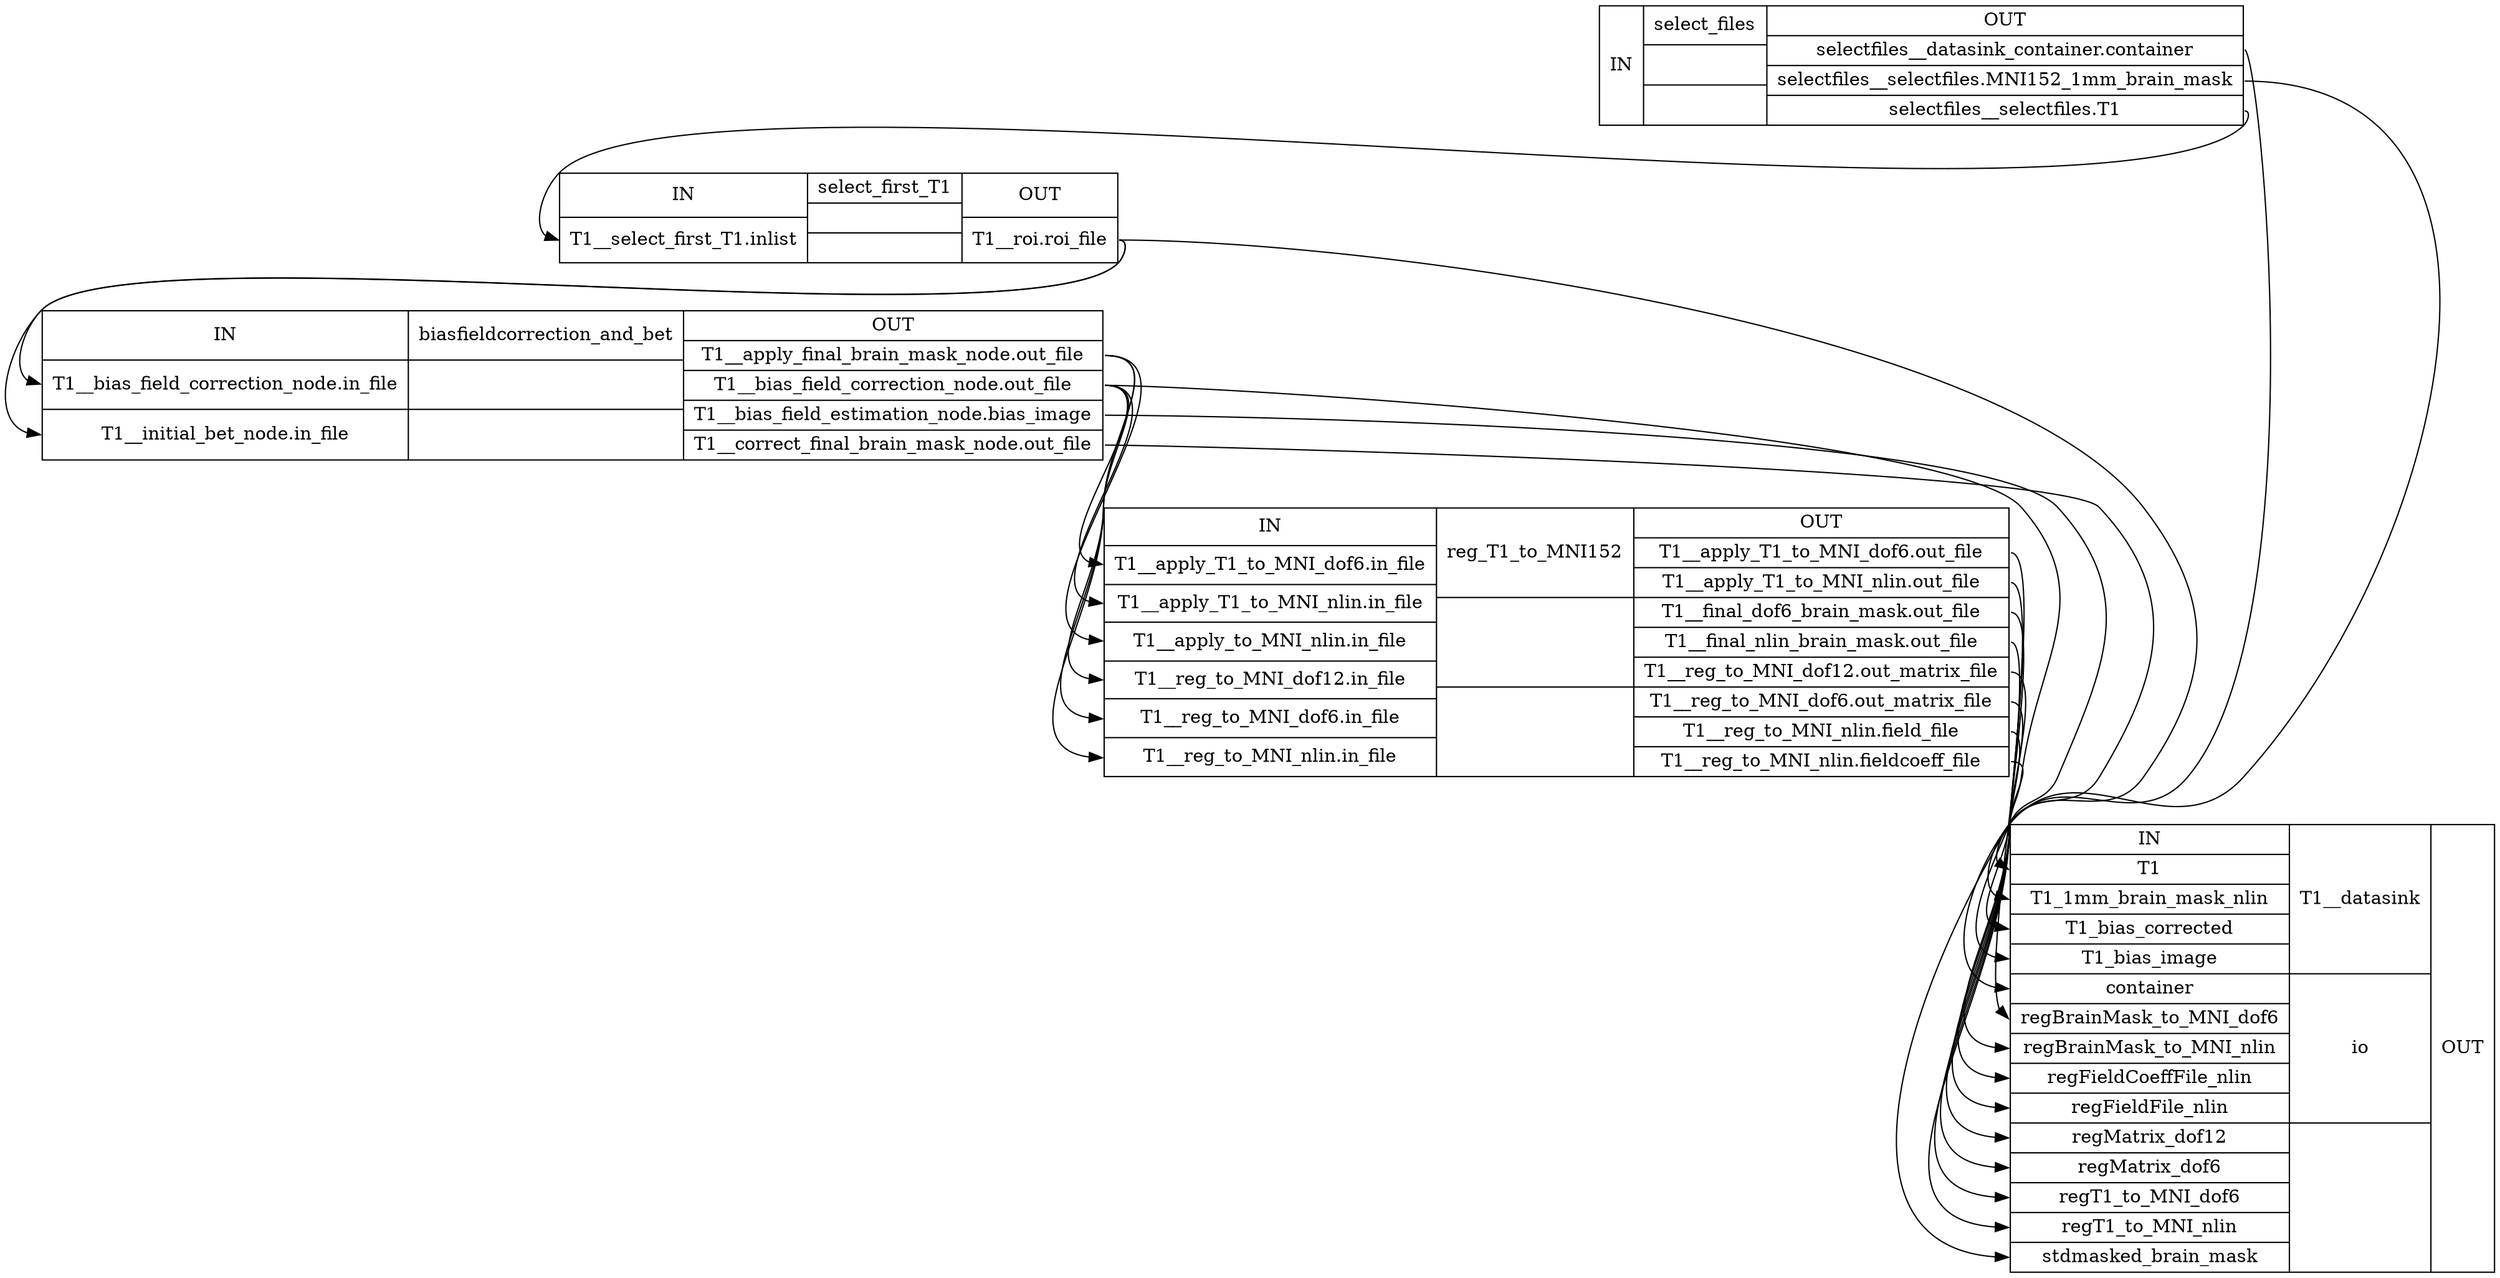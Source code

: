 digraph structs {
node [shape=record];
preprocessselect_files [label="{IN}|{ select_files |  |  }|{OUT|<outselectfilesdatasinkcontainercontainer> selectfiles__datasink_container.container|<outselectfilesselectfilesMNI1521mmbrainmask> selectfiles__selectfiles.MNI152_1mm_brain_mask|<outselectfilesselectfilesT1> selectfiles__selectfiles.T1}"];
preprocessselect_first_T1 [label="{IN|<inT1selectfirstT1inlist> T1__select_first_T1.inlist}|{ select_first_T1 |  |  }|{OUT|<outT1roiroifile> T1__roi.roi_file}"];
preprocessbiasfieldcorrection_and_bet [label="{IN|<inT1biasfieldcorrectionnodeinfile> T1__bias_field_correction_node.in_file|<inT1initialbetnodeinfile> T1__initial_bet_node.in_file}|{ biasfieldcorrection_and_bet |  |  }|{OUT|<outT1applyfinalbrainmasknodeoutfile> T1__apply_final_brain_mask_node.out_file|<outT1biasfieldcorrectionnodeoutfile> T1__bias_field_correction_node.out_file|<outT1biasfieldestimationnodebiasimage> T1__bias_field_estimation_node.bias_image|<outT1correctfinalbrainmasknodeoutfile> T1__correct_final_brain_mask_node.out_file}"];
preprocessreg_T1_to_MNI152 [label="{IN|<inT1applyT1toMNIdof6infile> T1__apply_T1_to_MNI_dof6.in_file|<inT1applyT1toMNInlininfile> T1__apply_T1_to_MNI_nlin.in_file|<inT1applytoMNInlininfile> T1__apply_to_MNI_nlin.in_file|<inT1regtoMNIdof12infile> T1__reg_to_MNI_dof12.in_file|<inT1regtoMNIdof6infile> T1__reg_to_MNI_dof6.in_file|<inT1regtoMNInlininfile> T1__reg_to_MNI_nlin.in_file}|{ reg_T1_to_MNI152 |  |  }|{OUT|<outT1applyT1toMNIdof6outfile> T1__apply_T1_to_MNI_dof6.out_file|<outT1applyT1toMNInlinoutfile> T1__apply_T1_to_MNI_nlin.out_file|<outT1finaldof6brainmaskoutfile> T1__final_dof6_brain_mask.out_file|<outT1finalnlinbrainmaskoutfile> T1__final_nlin_brain_mask.out_file|<outT1regtoMNIdof12outmatrixfile> T1__reg_to_MNI_dof12.out_matrix_file|<outT1regtoMNIdof6outmatrixfile> T1__reg_to_MNI_dof6.out_matrix_file|<outT1regtoMNInlinfieldfile> T1__reg_to_MNI_nlin.field_file|<outT1regtoMNInlinfieldcoefffile> T1__reg_to_MNI_nlin.fieldcoeff_file}"];
preprocessT1__datasink [label="{IN|<inT1> T1|<inT11mmbrainmasknlin> T1_1mm_brain_mask_nlin|<inT1biascorrected> T1_bias_corrected|<inT1biasimage> T1_bias_image|<incontainer> container|<inregBrainMasktoMNIdof6> regBrainMask_to_MNI_dof6|<inregBrainMasktoMNInlin> regBrainMask_to_MNI_nlin|<inregFieldCoeffFilenlin> regFieldCoeffFile_nlin|<inregFieldFilenlin> regFieldFile_nlin|<inregMatrixdof12> regMatrix_dof12|<inregMatrixdof6> regMatrix_dof6|<inregT1toMNIdof6> regT1_to_MNI_dof6|<inregT1toMNInlin> regT1_to_MNI_nlin|<instdmaskedbrainmask> stdmasked_brain_mask}|{ T1__datasink | io |  }|{OUT}"];
preprocessbiasfieldcorrection_and_bet:outT1applyfinalbrainmasknodeoutfile:e -> preprocessreg_T1_to_MNI152:inT1applytoMNInlininfile:w;
preprocessbiasfieldcorrection_and_bet:outT1applyfinalbrainmasknodeoutfile:e -> preprocessreg_T1_to_MNI152:inT1regtoMNIdof12infile:w;
preprocessbiasfieldcorrection_and_bet:outT1applyfinalbrainmasknodeoutfile:e -> preprocessreg_T1_to_MNI152:inT1regtoMNIdof6infile:w;
preprocessbiasfieldcorrection_and_bet:outT1biasfieldcorrectionnodeoutfile:e -> preprocessT1__datasink:inT1biascorrected:w;
preprocessbiasfieldcorrection_and_bet:outT1biasfieldcorrectionnodeoutfile:e -> preprocessreg_T1_to_MNI152:inT1applyT1toMNIdof6infile:w;
preprocessbiasfieldcorrection_and_bet:outT1biasfieldcorrectionnodeoutfile:e -> preprocessreg_T1_to_MNI152:inT1applyT1toMNInlininfile:w;
preprocessbiasfieldcorrection_and_bet:outT1biasfieldcorrectionnodeoutfile:e -> preprocessreg_T1_to_MNI152:inT1regtoMNInlininfile:w;
preprocessbiasfieldcorrection_and_bet:outT1biasfieldestimationnodebiasimage:e -> preprocessT1__datasink:inT1biasimage:w;
preprocessbiasfieldcorrection_and_bet:outT1correctfinalbrainmasknodeoutfile:e -> preprocessT1__datasink:instdmaskedbrainmask:w;
preprocessreg_T1_to_MNI152:outT1applyT1toMNIdof6outfile:e -> preprocessT1__datasink:inregT1toMNIdof6:w;
preprocessreg_T1_to_MNI152:outT1applyT1toMNInlinoutfile:e -> preprocessT1__datasink:inregT1toMNInlin:w;
preprocessreg_T1_to_MNI152:outT1finaldof6brainmaskoutfile:e -> preprocessT1__datasink:inregBrainMasktoMNIdof6:w;
preprocessreg_T1_to_MNI152:outT1finalnlinbrainmaskoutfile:e -> preprocessT1__datasink:inregBrainMasktoMNInlin:w;
preprocessreg_T1_to_MNI152:outT1regtoMNIdof12outmatrixfile:e -> preprocessT1__datasink:inregMatrixdof12:w;
preprocessreg_T1_to_MNI152:outT1regtoMNIdof6outmatrixfile:e -> preprocessT1__datasink:inregMatrixdof6:w;
preprocessreg_T1_to_MNI152:outT1regtoMNInlinfieldcoefffile:e -> preprocessT1__datasink:inregFieldCoeffFilenlin:w;
preprocessreg_T1_to_MNI152:outT1regtoMNInlinfieldfile:e -> preprocessT1__datasink:inregFieldFilenlin:w;
preprocessselect_files:outselectfilesdatasinkcontainercontainer:e -> preprocessT1__datasink:incontainer:w;
preprocessselect_files:outselectfilesselectfilesMNI1521mmbrainmask:e -> preprocessT1__datasink:inT11mmbrainmasknlin:w;
preprocessselect_files:outselectfilesselectfilesT1:e -> preprocessselect_first_T1:inT1selectfirstT1inlist:w;
preprocessselect_first_T1:outT1roiroifile:e -> preprocessT1__datasink:inT1:w;
preprocessselect_first_T1:outT1roiroifile:e -> preprocessbiasfieldcorrection_and_bet:inT1biasfieldcorrectionnodeinfile:w;
preprocessselect_first_T1:outT1roiroifile:e -> preprocessbiasfieldcorrection_and_bet:inT1initialbetnodeinfile:w;
}